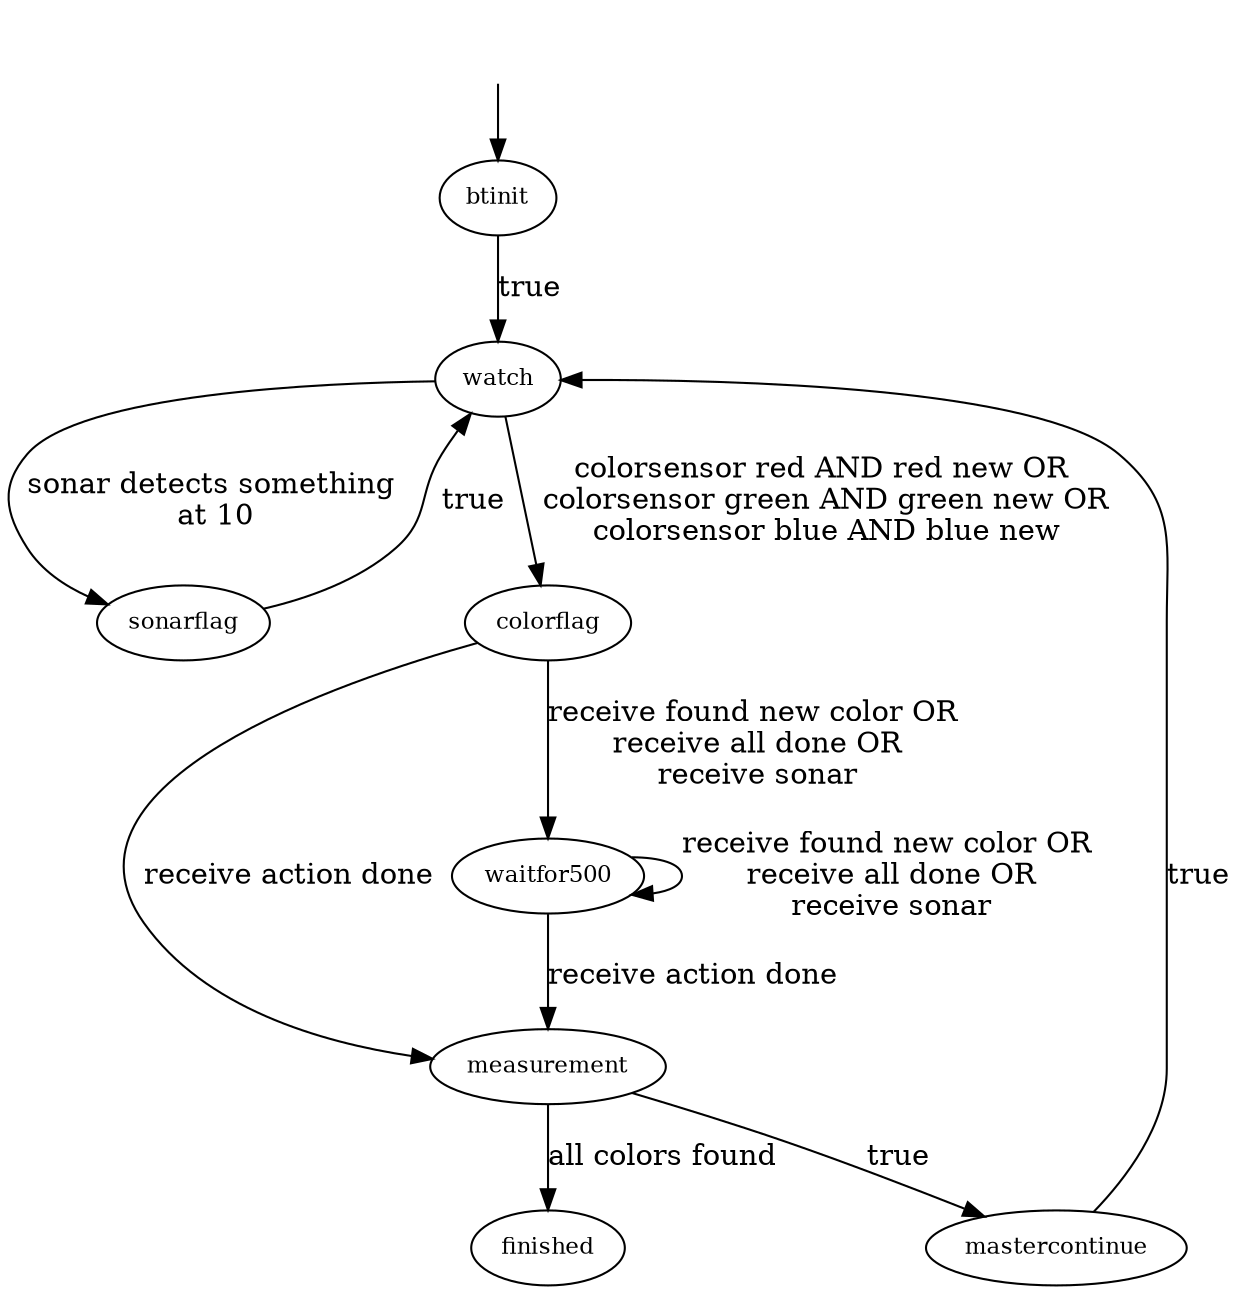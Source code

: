 digraph finite_state_machine {	
	
	node [nodesep=5.0, fontsize=11];

	graph [overlap = false,splines=true,overlap=scalexy];

	
	start				[style=invisible];
	start -> btinit	
	btinit -> watch 		[label="true"];
		 
	watch -> sonarflag		[label="sonar detects something\n at 10"];
	watch -> colorflag		[label="colorsensor red AND red new OR\n colorsensor green AND green new OR\n colorsensor blue AND blue new"];
		 
	sonarflag -> watch		[label="true"];

	colorflag -> measurement	[label="receive action done"];
	colorflag -> waitfor500		[label="receive found new color OR\n receive all done OR\n receive sonar"];
		 
	waitfor500 -> measurement	[label="receive action done"];
	waitfor500 -> waitfor500	[label="receive found new color OR\n receive all done OR\n receive sonar"];
		 
	measurement -> finished		[label="all colors found"];
	measurement -> mastercontinue	[label="true"];
		 
	mastercontinue -> watch		[label="true"];

}
